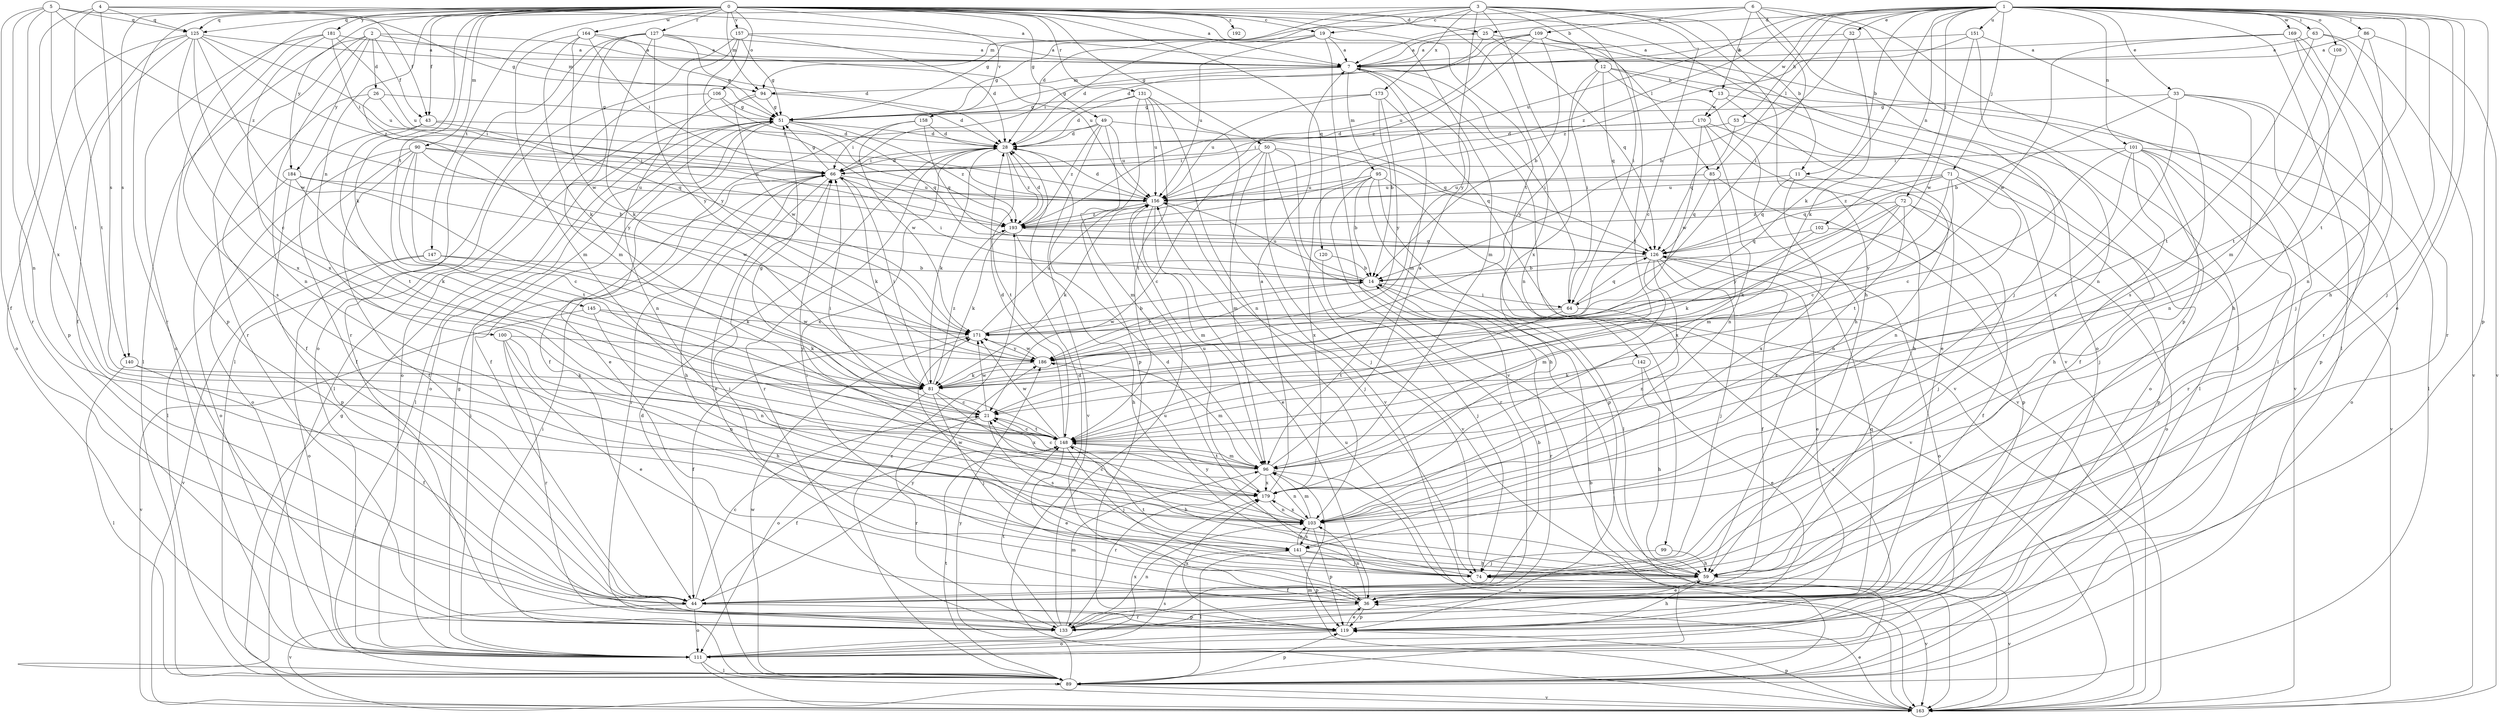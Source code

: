 strict digraph  {
0;
1;
2;
3;
4;
5;
6;
7;
11;
12;
13;
14;
19;
21;
25;
26;
28;
32;
33;
36;
43;
44;
49;
50;
51;
53;
59;
63;
64;
66;
71;
72;
74;
81;
85;
86;
89;
90;
94;
95;
96;
99;
100;
101;
102;
103;
106;
108;
109;
111;
119;
120;
125;
126;
127;
131;
133;
140;
141;
142;
145;
147;
148;
151;
156;
157;
158;
163;
164;
169;
170;
171;
173;
179;
181;
184;
186;
192;
193;
0 -> 7  [label=a];
0 -> 19  [label=c];
0 -> 25  [label=d];
0 -> 43  [label=f];
0 -> 49  [label=g];
0 -> 50  [label=g];
0 -> 81  [label=k];
0 -> 85  [label=l];
0 -> 90  [label=m];
0 -> 94  [label=m];
0 -> 99  [label=n];
0 -> 100  [label=n];
0 -> 106  [label=o];
0 -> 119  [label=p];
0 -> 120  [label=q];
0 -> 125  [label=q];
0 -> 127  [label=r];
0 -> 131  [label=r];
0 -> 133  [label=r];
0 -> 140  [label=s];
0 -> 142  [label=t];
0 -> 145  [label=t];
0 -> 147  [label=t];
0 -> 157  [label=v];
0 -> 158  [label=v];
0 -> 163  [label=v];
0 -> 164  [label=w];
0 -> 181  [label=y];
0 -> 184  [label=y];
0 -> 192  [label=z];
1 -> 11  [label=b];
1 -> 25  [label=d];
1 -> 32  [label=e];
1 -> 33  [label=e];
1 -> 36  [label=e];
1 -> 53  [label=h];
1 -> 59  [label=h];
1 -> 63  [label=i];
1 -> 71  [label=j];
1 -> 72  [label=j];
1 -> 74  [label=j];
1 -> 81  [label=k];
1 -> 85  [label=l];
1 -> 86  [label=l];
1 -> 89  [label=l];
1 -> 101  [label=n];
1 -> 102  [label=n];
1 -> 108  [label=o];
1 -> 119  [label=p];
1 -> 148  [label=t];
1 -> 151  [label=u];
1 -> 156  [label=u];
1 -> 169  [label=w];
1 -> 170  [label=w];
1 -> 193  [label=z];
2 -> 7  [label=a];
2 -> 26  [label=d];
2 -> 43  [label=f];
2 -> 89  [label=l];
2 -> 94  [label=m];
2 -> 103  [label=n];
2 -> 133  [label=r];
2 -> 184  [label=y];
3 -> 11  [label=b];
3 -> 12  [label=b];
3 -> 19  [label=c];
3 -> 21  [label=c];
3 -> 28  [label=d];
3 -> 51  [label=g];
3 -> 59  [label=h];
3 -> 64  [label=i];
3 -> 125  [label=q];
3 -> 173  [label=x];
3 -> 179  [label=x];
3 -> 186  [label=y];
4 -> 7  [label=a];
4 -> 43  [label=f];
4 -> 125  [label=q];
4 -> 133  [label=r];
4 -> 140  [label=s];
4 -> 148  [label=t];
5 -> 44  [label=f];
5 -> 51  [label=g];
5 -> 103  [label=n];
5 -> 125  [label=q];
5 -> 148  [label=t];
5 -> 179  [label=x];
5 -> 193  [label=z];
6 -> 7  [label=a];
6 -> 13  [label=b];
6 -> 64  [label=i];
6 -> 74  [label=j];
6 -> 89  [label=l];
6 -> 94  [label=m];
6 -> 109  [label=o];
6 -> 119  [label=p];
7 -> 51  [label=g];
7 -> 64  [label=i];
7 -> 94  [label=m];
7 -> 95  [label=m];
7 -> 96  [label=m];
7 -> 163  [label=v];
11 -> 96  [label=m];
11 -> 103  [label=n];
11 -> 126  [label=q];
11 -> 156  [label=u];
12 -> 13  [label=b];
12 -> 59  [label=h];
12 -> 64  [label=i];
12 -> 126  [label=q];
12 -> 163  [label=v];
12 -> 186  [label=y];
13 -> 36  [label=e];
13 -> 89  [label=l];
13 -> 170  [label=w];
14 -> 64  [label=i];
14 -> 66  [label=i];
14 -> 133  [label=r];
14 -> 156  [label=u];
14 -> 186  [label=y];
19 -> 7  [label=a];
19 -> 28  [label=d];
19 -> 51  [label=g];
19 -> 96  [label=m];
19 -> 156  [label=u];
19 -> 163  [label=v];
21 -> 51  [label=g];
21 -> 133  [label=r];
21 -> 141  [label=s];
21 -> 148  [label=t];
21 -> 171  [label=w];
25 -> 7  [label=a];
25 -> 28  [label=d];
25 -> 126  [label=q];
25 -> 148  [label=t];
26 -> 44  [label=f];
26 -> 51  [label=g];
26 -> 66  [label=i];
26 -> 186  [label=y];
28 -> 66  [label=i];
28 -> 81  [label=k];
28 -> 133  [label=r];
28 -> 148  [label=t];
28 -> 179  [label=x];
28 -> 193  [label=z];
32 -> 7  [label=a];
32 -> 14  [label=b];
32 -> 81  [label=k];
33 -> 14  [label=b];
33 -> 51  [label=g];
33 -> 89  [label=l];
33 -> 103  [label=n];
33 -> 119  [label=p];
33 -> 179  [label=x];
36 -> 28  [label=d];
36 -> 66  [label=i];
36 -> 103  [label=n];
36 -> 119  [label=p];
36 -> 126  [label=q];
36 -> 133  [label=r];
43 -> 28  [label=d];
43 -> 44  [label=f];
43 -> 126  [label=q];
43 -> 148  [label=t];
44 -> 14  [label=b];
44 -> 21  [label=c];
44 -> 111  [label=o];
44 -> 119  [label=p];
44 -> 163  [label=v];
44 -> 186  [label=y];
49 -> 28  [label=d];
49 -> 44  [label=f];
49 -> 96  [label=m];
49 -> 126  [label=q];
49 -> 156  [label=u];
49 -> 163  [label=v];
49 -> 193  [label=z];
50 -> 21  [label=c];
50 -> 59  [label=h];
50 -> 66  [label=i];
50 -> 74  [label=j];
50 -> 96  [label=m];
50 -> 126  [label=q];
50 -> 163  [label=v];
51 -> 28  [label=d];
51 -> 36  [label=e];
51 -> 44  [label=f];
51 -> 89  [label=l];
51 -> 111  [label=o];
51 -> 126  [label=q];
51 -> 193  [label=z];
53 -> 28  [label=d];
53 -> 44  [label=f];
53 -> 126  [label=q];
59 -> 36  [label=e];
59 -> 44  [label=f];
59 -> 163  [label=v];
59 -> 186  [label=y];
63 -> 7  [label=a];
63 -> 133  [label=r];
63 -> 148  [label=t];
63 -> 163  [label=v];
64 -> 126  [label=q];
64 -> 133  [label=r];
64 -> 148  [label=t];
64 -> 171  [label=w];
66 -> 28  [label=d];
66 -> 36  [label=e];
66 -> 51  [label=g];
66 -> 59  [label=h];
66 -> 81  [label=k];
66 -> 133  [label=r];
66 -> 156  [label=u];
71 -> 21  [label=c];
71 -> 119  [label=p];
71 -> 126  [label=q];
71 -> 148  [label=t];
71 -> 156  [label=u];
71 -> 186  [label=y];
71 -> 193  [label=z];
72 -> 74  [label=j];
72 -> 81  [label=k];
72 -> 111  [label=o];
72 -> 141  [label=s];
72 -> 179  [label=x];
72 -> 186  [label=y];
72 -> 193  [label=z];
74 -> 28  [label=d];
74 -> 66  [label=i];
74 -> 148  [label=t];
74 -> 163  [label=v];
81 -> 21  [label=c];
81 -> 66  [label=i];
81 -> 74  [label=j];
81 -> 111  [label=o];
81 -> 179  [label=x];
81 -> 193  [label=z];
85 -> 119  [label=p];
85 -> 126  [label=q];
85 -> 156  [label=u];
85 -> 179  [label=x];
86 -> 7  [label=a];
86 -> 103  [label=n];
86 -> 148  [label=t];
86 -> 163  [label=v];
89 -> 14  [label=b];
89 -> 28  [label=d];
89 -> 66  [label=i];
89 -> 119  [label=p];
89 -> 148  [label=t];
89 -> 156  [label=u];
89 -> 163  [label=v];
89 -> 171  [label=w];
89 -> 186  [label=y];
89 -> 193  [label=z];
90 -> 14  [label=b];
90 -> 21  [label=c];
90 -> 44  [label=f];
90 -> 66  [label=i];
90 -> 89  [label=l];
90 -> 111  [label=o];
90 -> 148  [label=t];
90 -> 156  [label=u];
94 -> 28  [label=d];
94 -> 51  [label=g];
94 -> 111  [label=o];
94 -> 171  [label=w];
95 -> 14  [label=b];
95 -> 89  [label=l];
95 -> 119  [label=p];
95 -> 133  [label=r];
95 -> 156  [label=u];
95 -> 163  [label=v];
95 -> 179  [label=x];
96 -> 7  [label=a];
96 -> 21  [label=c];
96 -> 103  [label=n];
96 -> 133  [label=r];
96 -> 148  [label=t];
96 -> 163  [label=v];
96 -> 179  [label=x];
99 -> 59  [label=h];
99 -> 74  [label=j];
100 -> 36  [label=e];
100 -> 59  [label=h];
100 -> 103  [label=n];
100 -> 133  [label=r];
100 -> 186  [label=y];
101 -> 21  [label=c];
101 -> 59  [label=h];
101 -> 66  [label=i];
101 -> 74  [label=j];
101 -> 103  [label=n];
101 -> 111  [label=o];
101 -> 133  [label=r];
101 -> 163  [label=v];
102 -> 44  [label=f];
102 -> 81  [label=k];
102 -> 126  [label=q];
103 -> 21  [label=c];
103 -> 96  [label=m];
103 -> 119  [label=p];
103 -> 141  [label=s];
103 -> 179  [label=x];
106 -> 51  [label=g];
106 -> 89  [label=l];
106 -> 103  [label=n];
106 -> 193  [label=z];
108 -> 96  [label=m];
109 -> 7  [label=a];
109 -> 14  [label=b];
109 -> 66  [label=i];
109 -> 89  [label=l];
109 -> 111  [label=o];
109 -> 156  [label=u];
109 -> 193  [label=z];
111 -> 51  [label=g];
111 -> 66  [label=i];
111 -> 89  [label=l];
111 -> 141  [label=s];
111 -> 163  [label=v];
111 -> 179  [label=x];
119 -> 36  [label=e];
119 -> 59  [label=h];
119 -> 111  [label=o];
119 -> 179  [label=x];
120 -> 14  [label=b];
120 -> 74  [label=j];
125 -> 7  [label=a];
125 -> 21  [label=c];
125 -> 44  [label=f];
125 -> 111  [label=o];
125 -> 119  [label=p];
125 -> 156  [label=u];
125 -> 171  [label=w];
125 -> 179  [label=x];
125 -> 193  [label=z];
126 -> 14  [label=b];
126 -> 36  [label=e];
126 -> 44  [label=f];
126 -> 74  [label=j];
126 -> 96  [label=m];
126 -> 103  [label=n];
126 -> 111  [label=o];
127 -> 7  [label=a];
127 -> 28  [label=d];
127 -> 81  [label=k];
127 -> 89  [label=l];
127 -> 96  [label=m];
127 -> 111  [label=o];
127 -> 156  [label=u];
127 -> 186  [label=y];
131 -> 28  [label=d];
131 -> 51  [label=g];
131 -> 103  [label=n];
131 -> 119  [label=p];
131 -> 148  [label=t];
131 -> 156  [label=u];
131 -> 163  [label=v];
133 -> 96  [label=m];
133 -> 103  [label=n];
133 -> 148  [label=t];
133 -> 156  [label=u];
140 -> 44  [label=f];
140 -> 81  [label=k];
140 -> 89  [label=l];
141 -> 59  [label=h];
141 -> 74  [label=j];
141 -> 89  [label=l];
141 -> 103  [label=n];
141 -> 119  [label=p];
141 -> 171  [label=w];
142 -> 36  [label=e];
142 -> 59  [label=h];
142 -> 81  [label=k];
145 -> 81  [label=k];
145 -> 103  [label=n];
145 -> 163  [label=v];
145 -> 171  [label=w];
147 -> 14  [label=b];
147 -> 81  [label=k];
147 -> 111  [label=o];
147 -> 163  [label=v];
148 -> 21  [label=c];
148 -> 28  [label=d];
148 -> 36  [label=e];
148 -> 44  [label=f];
148 -> 59  [label=h];
148 -> 66  [label=i];
148 -> 74  [label=j];
148 -> 96  [label=m];
148 -> 171  [label=w];
151 -> 7  [label=a];
151 -> 103  [label=n];
151 -> 141  [label=s];
151 -> 171  [label=w];
151 -> 193  [label=z];
156 -> 28  [label=d];
156 -> 36  [label=e];
156 -> 74  [label=j];
156 -> 81  [label=k];
156 -> 96  [label=m];
156 -> 193  [label=z];
157 -> 7  [label=a];
157 -> 28  [label=d];
157 -> 51  [label=g];
157 -> 133  [label=r];
157 -> 186  [label=y];
157 -> 193  [label=z];
158 -> 28  [label=d];
158 -> 66  [label=i];
158 -> 126  [label=q];
158 -> 171  [label=w];
163 -> 36  [label=e];
163 -> 51  [label=g];
163 -> 96  [label=m];
163 -> 119  [label=p];
164 -> 7  [label=a];
164 -> 51  [label=g];
164 -> 66  [label=i];
164 -> 81  [label=k];
164 -> 96  [label=m];
164 -> 171  [label=w];
169 -> 7  [label=a];
169 -> 59  [label=h];
169 -> 74  [label=j];
169 -> 133  [label=r];
169 -> 171  [label=w];
170 -> 28  [label=d];
170 -> 59  [label=h];
170 -> 66  [label=i];
170 -> 103  [label=n];
170 -> 111  [label=o];
170 -> 171  [label=w];
171 -> 14  [label=b];
171 -> 44  [label=f];
171 -> 156  [label=u];
171 -> 186  [label=y];
173 -> 14  [label=b];
173 -> 51  [label=g];
173 -> 156  [label=u];
173 -> 163  [label=v];
173 -> 186  [label=y];
179 -> 7  [label=a];
179 -> 103  [label=n];
179 -> 156  [label=u];
181 -> 7  [label=a];
181 -> 66  [label=i];
181 -> 111  [label=o];
181 -> 141  [label=s];
181 -> 156  [label=u];
181 -> 179  [label=x];
184 -> 81  [label=k];
184 -> 111  [label=o];
184 -> 119  [label=p];
184 -> 156  [label=u];
184 -> 171  [label=w];
186 -> 81  [label=k];
186 -> 96  [label=m];
186 -> 171  [label=w];
193 -> 28  [label=d];
193 -> 59  [label=h];
193 -> 81  [label=k];
193 -> 126  [label=q];
}

